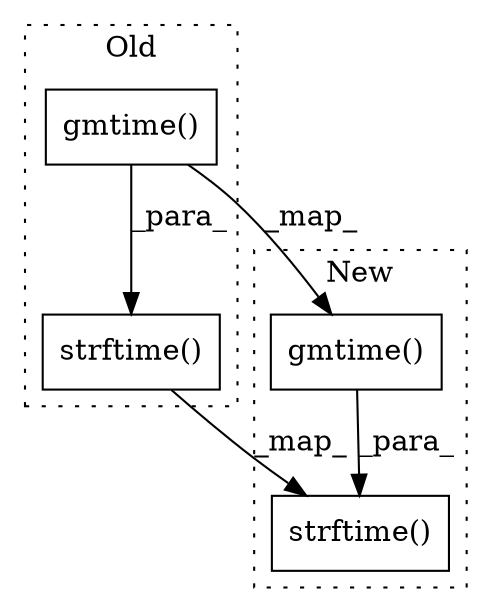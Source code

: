 digraph G {
subgraph cluster0 {
1 [label="gmtime()" a="75" s="9008,9026" l="12,1" shape="box"];
3 [label="strftime()" a="75" s="8982,9027" l="14,1" shape="box"];
label = "Old";
style="dotted";
}
subgraph cluster1 {
2 [label="gmtime()" a="75" s="9297,9316" l="12,1" shape="box"];
4 [label="strftime()" a="75" s="9271,9317" l="14,1" shape="box"];
label = "New";
style="dotted";
}
1 -> 2 [label="_map_"];
1 -> 3 [label="_para_"];
2 -> 4 [label="_para_"];
3 -> 4 [label="_map_"];
}